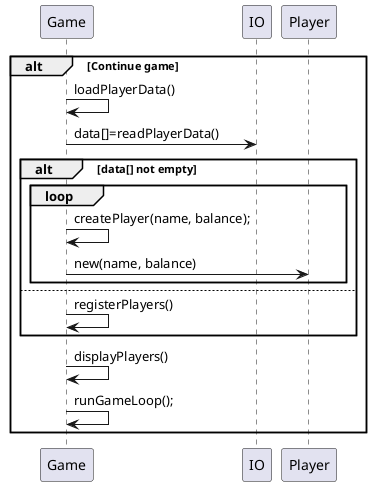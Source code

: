 @startuml
'https://plantuml.com/sequence-diagram


alt Continue game

Game -> Game: loadPlayerData()
Game -> IO: data[]=readPlayerData()
alt data[] not empty
loop
Game -> Game: createPlayer(name, balance);
Game -> Player: new(name, balance)
end

else

Game -> Game: registerPlayers()
end
Game -> Game: displayPlayers()
Game -> Game: runGameLoop();
end


@enduml

